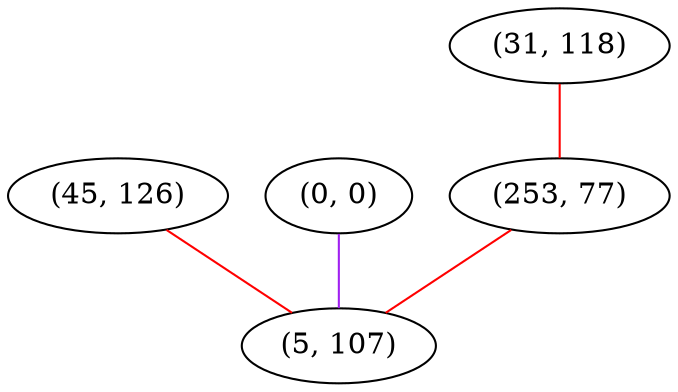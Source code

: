graph "" {
"(45, 126)";
"(31, 118)";
"(0, 0)";
"(253, 77)";
"(5, 107)";
"(45, 126)" -- "(5, 107)"  [color=red, key=0, weight=1];
"(31, 118)" -- "(253, 77)"  [color=red, key=0, weight=1];
"(0, 0)" -- "(5, 107)"  [color=purple, key=0, weight=4];
"(253, 77)" -- "(5, 107)"  [color=red, key=0, weight=1];
}
